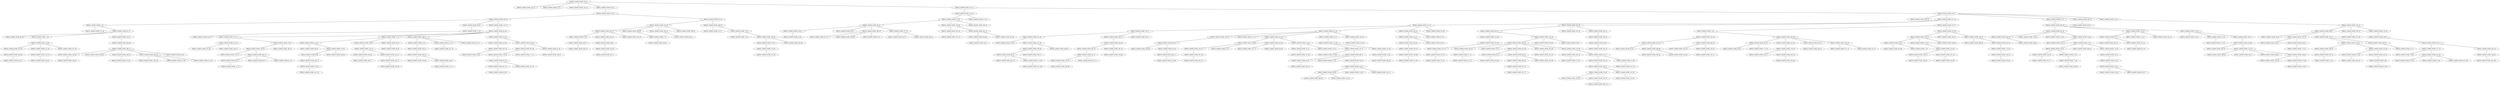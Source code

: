 graph ERDOS_GRAPH_DIJKSTRA{
ERDOS_GRAPH_NODE_228_0 -- ERDOS_GRAPH_NODE_182_9 [weight=15];
ERDOS_GRAPH_NODE_228_0 -- ERDOS_GRAPH_NODE_279_1 [weight=9];
ERDOS_GRAPH_NODE_228_0 -- ERDOS_GRAPH_NODE_156_19 [weight=19];
ERDOS_GRAPH_NODE_228_0 -- ERDOS_GRAPH_NODE_345_11 [weight=12];
ERDOS_GRAPH_NODE_228_0 -- ERDOS_GRAPH_NODE_413_14 [weight=3];
ERDOS_GRAPH_NODE_345_11 -- ERDOS_GRAPH_NODE_248_22 [weight=4];
ERDOS_GRAPH_NODE_413_14 -- ERDOS_GRAPH_NODE_119_33 [weight=5];
ERDOS_GRAPH_NODE_413_14 -- ERDOS_GRAPH_NODE_312_17 [weight=4];
ERDOS_GRAPH_NODE_312_17 -- ERDOS_GRAPH_NODE_346_25 [weight=15];
ERDOS_GRAPH_NODE_312_17 -- ERDOS_GRAPH_NODE_111_23 [weight=15];
ERDOS_GRAPH_NODE_312_17 -- ERDOS_GRAPH_NODE_32_22 [weight=7];
ERDOS_GRAPH_NODE_312_17 -- ERDOS_GRAPH_NODE_288_29 [weight=7];
ERDOS_GRAPH_NODE_312_17 -- ERDOS_GRAPH_NODE_57_29 [weight=7];
ERDOS_GRAPH_NODE_248_22 -- ERDOS_GRAPH_NODE_295_26 [weight=7];
ERDOS_GRAPH_NODE_248_22 -- ERDOS_GRAPH_NODE_447_34 [weight=4];
ERDOS_GRAPH_NODE_32_22 -- ERDOS_GRAPH_NODE_406_34 [weight=15];
ERDOS_GRAPH_NODE_111_23 -- ERDOS_GRAPH_NODE_211_25 [weight=4];
ERDOS_GRAPH_NODE_111_23 -- ERDOS_GRAPH_NODE_350_28 [weight=7];
ERDOS_GRAPH_NODE_111_23 -- ERDOS_GRAPH_NODE_215_27 [weight=8];
ERDOS_GRAPH_NODE_211_25 -- ERDOS_GRAPH_NODE_138_37 [weight=5];
ERDOS_GRAPH_NODE_211_25 -- ERDOS_GRAPH_NODE_323_28 [weight=7];
ERDOS_GRAPH_NODE_211_25 -- ERDOS_GRAPH_NODE_283_41 [weight=4];
ERDOS_GRAPH_NODE_211_25 -- ERDOS_GRAPH_NODE_335_30 [weight=12];
ERDOS_GRAPH_NODE_295_26 -- ERDOS_GRAPH_NODE_1_34 [weight=1];
ERDOS_GRAPH_NODE_295_26 -- ERDOS_GRAPH_NODE_48_32 [weight=11];
ERDOS_GRAPH_NODE_295_26 -- ERDOS_GRAPH_NODE_137_31 [weight=12];
ERDOS_GRAPH_NODE_215_27 -- ERDOS_GRAPH_NODE_3_39 [weight=8];
ERDOS_GRAPH_NODE_215_27 -- ERDOS_GRAPH_NODE_422_36 [weight=4];
ERDOS_GRAPH_NODE_323_28 -- ERDOS_GRAPH_NODE_238_43 [weight=6];
ERDOS_GRAPH_NODE_323_28 -- ERDOS_GRAPH_NODE_327_37 [weight=7];
ERDOS_GRAPH_NODE_323_28 -- ERDOS_GRAPH_NODE_431_44 [weight=14];
ERDOS_GRAPH_NODE_323_28 -- ERDOS_GRAPH_NODE_54_31 [weight=16];
ERDOS_GRAPH_NODE_323_28 -- ERDOS_GRAPH_NODE_162_30 [weight=19];
ERDOS_GRAPH_NODE_350_28 -- ERDOS_GRAPH_NODE_358_37 [weight=7];
ERDOS_GRAPH_NODE_350_28 -- ERDOS_GRAPH_NODE_193_33 [weight=6];
ERDOS_GRAPH_NODE_350_28 -- ERDOS_GRAPH_NODE_442_42 [weight=4];
ERDOS_GRAPH_NODE_288_29 -- ERDOS_GRAPH_NODE_382_47 [weight=17];
ERDOS_GRAPH_NODE_57_29 -- ERDOS_GRAPH_NODE_178_31 [weight=6];
ERDOS_GRAPH_NODE_162_30 -- ERDOS_GRAPH_NODE_222_44 [weight=15];
ERDOS_GRAPH_NODE_137_31 -- ERDOS_GRAPH_NODE_64_36 [weight=2];
ERDOS_GRAPH_NODE_178_31 -- ERDOS_GRAPH_NODE_408_37 [weight=6];
ERDOS_GRAPH_NODE_178_31 -- ERDOS_GRAPH_NODE_196_35 [weight=3];
ERDOS_GRAPH_NODE_178_31 -- ERDOS_GRAPH_NODE_135_48 [weight=10];
ERDOS_GRAPH_NODE_54_31 -- ERDOS_GRAPH_NODE_315_36 [weight=7];
ERDOS_GRAPH_NODE_48_32 -- ERDOS_GRAPH_NODE_13_39 [weight=14];
ERDOS_GRAPH_NODE_119_33 -- ERDOS_GRAPH_NODE_152_35 [weight=3];
ERDOS_GRAPH_NODE_119_33 -- ERDOS_GRAPH_NODE_217_45 [weight=2];
ERDOS_GRAPH_NODE_1_34 -- ERDOS_GRAPH_NODE_131_46 [weight=18];
ERDOS_GRAPH_NODE_1_34 -- ERDOS_GRAPH_NODE_45_37 [weight=10];
ERDOS_GRAPH_NODE_406_34 -- ERDOS_GRAPH_NODE_66_38 [weight=12];
ERDOS_GRAPH_NODE_406_34 -- ERDOS_GRAPH_NODE_218_35 [weight=4];
ERDOS_GRAPH_NODE_406_34 -- ERDOS_GRAPH_NODE_114_45 [weight=17];
ERDOS_GRAPH_NODE_447_34 -- ERDOS_GRAPH_NODE_416_50 [weight=9];
ERDOS_GRAPH_NODE_447_34 -- ERDOS_GRAPH_NODE_398_49 [weight=14];
ERDOS_GRAPH_NODE_152_35 -- ERDOS_GRAPH_NODE_86_42 [weight=11];
ERDOS_GRAPH_NODE_152_35 -- ERDOS_GRAPH_NODE_146_46 [weight=9];
ERDOS_GRAPH_NODE_152_35 -- ERDOS_GRAPH_NODE_364_47 [weight=3];
ERDOS_GRAPH_NODE_196_35 -- ERDOS_GRAPH_NODE_267_46 [weight=12];
ERDOS_GRAPH_NODE_218_35 -- ERDOS_GRAPH_NODE_91_51 [weight=4];
ERDOS_GRAPH_NODE_218_35 -- ERDOS_GRAPH_NODE_172_53 [weight=14];
ERDOS_GRAPH_NODE_218_35 -- ERDOS_GRAPH_NODE_262_52 [weight=15];
ERDOS_GRAPH_NODE_315_36 -- ERDOS_GRAPH_NODE_197_47 [weight=6];
ERDOS_GRAPH_NODE_315_36 -- ERDOS_GRAPH_NODE_375_39 [weight=8];
ERDOS_GRAPH_NODE_422_36 -- ERDOS_GRAPH_NODE_216_52 [weight=1];
ERDOS_GRAPH_NODE_422_36 -- ERDOS_GRAPH_NODE_294_52 [weight=19];
ERDOS_GRAPH_NODE_422_36 -- ERDOS_GRAPH_NODE_230_39 [weight=18];
ERDOS_GRAPH_NODE_64_36 -- ERDOS_GRAPH_NODE_321_47 [weight=2];
ERDOS_GRAPH_NODE_64_36 -- ERDOS_GRAPH_NODE_72_37 [weight=5];
ERDOS_GRAPH_NODE_64_36 -- ERDOS_GRAPH_NODE_180_47 [weight=4];
ERDOS_GRAPH_NODE_64_36 -- ERDOS_GRAPH_NODE_76_39 [weight=11];
ERDOS_GRAPH_NODE_138_37 -- ERDOS_GRAPH_NODE_252_49 [weight=2];
ERDOS_GRAPH_NODE_138_37 -- ERDOS_GRAPH_NODE_336_55 [weight=7];
ERDOS_GRAPH_NODE_138_37 -- ERDOS_GRAPH_NODE_50_51 [weight=8];
ERDOS_GRAPH_NODE_358_37 -- ERDOS_GRAPH_NODE_220_49 [weight=17];
ERDOS_GRAPH_NODE_358_37 -- ERDOS_GRAPH_NODE_140_38 [weight=7];
ERDOS_GRAPH_NODE_408_37 -- ERDOS_GRAPH_NODE_38_49 [weight=6];
ERDOS_GRAPH_NODE_408_37 -- ERDOS_GRAPH_NODE_161_45 [weight=6];
ERDOS_GRAPH_NODE_408_37 -- ERDOS_GRAPH_NODE_164_51 [weight=19];
ERDOS_GRAPH_NODE_45_37 -- ERDOS_GRAPH_NODE_95_48 [weight=4];
ERDOS_GRAPH_NODE_45_37 -- ERDOS_GRAPH_NODE_7_40 [weight=2];
ERDOS_GRAPH_NODE_45_37 -- ERDOS_GRAPH_NODE_233_51 [weight=18];
ERDOS_GRAPH_NODE_72_37 -- ERDOS_GRAPH_NODE_132_43 [weight=2];
ERDOS_GRAPH_NODE_72_37 -- ERDOS_GRAPH_NODE_184_49 [weight=5];
ERDOS_GRAPH_NODE_72_37 -- ERDOS_GRAPH_NODE_26_53 [weight=15];
ERDOS_GRAPH_NODE_140_38 -- ERDOS_GRAPH_NODE_383_43 [weight=5];
ERDOS_GRAPH_NODE_140_38 -- ERDOS_GRAPH_NODE_418_44 [weight=15];
ERDOS_GRAPH_NODE_140_38 -- ERDOS_GRAPH_NODE_83_43 [weight=10];
ERDOS_GRAPH_NODE_66_38 -- ERDOS_GRAPH_NODE_348_50 [weight=13];
ERDOS_GRAPH_NODE_66_38 -- ERDOS_GRAPH_NODE_118_44 [weight=7];
ERDOS_GRAPH_NODE_66_38 -- ERDOS_GRAPH_NODE_324_41 [weight=13];
ERDOS_GRAPH_NODE_66_38 -- ERDOS_GRAPH_NODE_318_42 [weight=15];
ERDOS_GRAPH_NODE_13_39 -- ERDOS_GRAPH_NODE_56_49 [weight=1];
ERDOS_GRAPH_NODE_230_39 -- ERDOS_GRAPH_NODE_409_48 [weight=7];
ERDOS_GRAPH_NODE_230_39 -- ERDOS_GRAPH_NODE_435_45 [weight=7];
ERDOS_GRAPH_NODE_3_39 -- ERDOS_GRAPH_NODE_183_40 [weight=19];
ERDOS_GRAPH_NODE_3_39 -- ERDOS_GRAPH_NODE_394_46 [weight=1];
ERDOS_GRAPH_NODE_375_39 -- ERDOS_GRAPH_NODE_51_56 [weight=15];
ERDOS_GRAPH_NODE_76_39 -- ERDOS_GRAPH_NODE_229_48 [weight=18];
ERDOS_GRAPH_NODE_76_39 -- ERDOS_GRAPH_NODE_105_45 [weight=2];
ERDOS_GRAPH_NODE_183_40 -- ERDOS_GRAPH_NODE_367_53 [weight=6];
ERDOS_GRAPH_NODE_183_40 -- ERDOS_GRAPH_NODE_344_53 [weight=19];
ERDOS_GRAPH_NODE_7_40 -- ERDOS_GRAPH_NODE_70_46 [weight=13];
ERDOS_GRAPH_NODE_283_41 -- ERDOS_GRAPH_NODE_415_51 [weight=10];
ERDOS_GRAPH_NODE_283_41 -- ERDOS_GRAPH_NODE_87_42 [weight=1];
ERDOS_GRAPH_NODE_318_42 -- ERDOS_GRAPH_NODE_234_55 [weight=16];
ERDOS_GRAPH_NODE_318_42 -- ERDOS_GRAPH_NODE_21_47 [weight=2];
ERDOS_GRAPH_NODE_442_42 -- ERDOS_GRAPH_NODE_198_54 [weight=6];
ERDOS_GRAPH_NODE_86_42 -- ERDOS_GRAPH_NODE_103_61 [weight=7];
ERDOS_GRAPH_NODE_86_42 -- ERDOS_GRAPH_NODE_59_51 [weight=19];
ERDOS_GRAPH_NODE_86_42 -- ERDOS_GRAPH_NODE_360_59 [weight=11];
ERDOS_GRAPH_NODE_86_42 -- ERDOS_GRAPH_NODE_227_53 [weight=5];
ERDOS_GRAPH_NODE_132_43 -- ERDOS_GRAPH_NODE_98_44 [weight=16];
ERDOS_GRAPH_NODE_132_43 -- ERDOS_GRAPH_NODE_278_61 [weight=4];
ERDOS_GRAPH_NODE_238_43 -- ERDOS_GRAPH_NODE_289_52 [weight=3];
ERDOS_GRAPH_NODE_383_43 -- ERDOS_GRAPH_NODE_292_61 [weight=9];
ERDOS_GRAPH_NODE_383_43 -- ERDOS_GRAPH_NODE_35_52 [weight=12];
ERDOS_GRAPH_NODE_383_43 -- ERDOS_GRAPH_NODE_443_49 [weight=12];
ERDOS_GRAPH_NODE_383_43 -- ERDOS_GRAPH_NODE_387_60 [weight=7];
ERDOS_GRAPH_NODE_383_43 -- ERDOS_GRAPH_NODE_213_59 [weight=17];
ERDOS_GRAPH_NODE_431_44 -- ERDOS_GRAPH_NODE_236_46 [weight=19];
ERDOS_GRAPH_NODE_431_44 -- ERDOS_GRAPH_NODE_359_59 [weight=18];
ERDOS_GRAPH_NODE_431_44 -- ERDOS_GRAPH_NODE_120_47 [weight=12];
ERDOS_GRAPH_NODE_105_45 -- ERDOS_GRAPH_NODE_305_46 [weight=18];
ERDOS_GRAPH_NODE_105_45 -- ERDOS_GRAPH_NODE_81_49 [weight=11];
ERDOS_GRAPH_NODE_114_45 -- ERDOS_GRAPH_NODE_245_47 [weight=16];
ERDOS_GRAPH_NODE_114_45 -- ERDOS_GRAPH_NODE_14_49 [weight=2];
ERDOS_GRAPH_NODE_114_45 -- ERDOS_GRAPH_NODE_199_47 [weight=5];
ERDOS_GRAPH_NODE_161_45 -- ERDOS_GRAPH_NODE_347_61 [weight=1];
ERDOS_GRAPH_NODE_161_45 -- ERDOS_GRAPH_NODE_424_51 [weight=12];
ERDOS_GRAPH_NODE_435_45 -- ERDOS_GRAPH_NODE_115_59 [weight=15];
ERDOS_GRAPH_NODE_146_46 -- ERDOS_GRAPH_NODE_391_64 [weight=13];
ERDOS_GRAPH_NODE_146_46 -- ERDOS_GRAPH_NODE_362_52 [weight=12];
ERDOS_GRAPH_NODE_236_46 -- ERDOS_GRAPH_NODE_320_52 [weight=3];
ERDOS_GRAPH_NODE_236_46 -- ERDOS_GRAPH_NODE_37_57 [weight=9];
ERDOS_GRAPH_NODE_305_46 -- ERDOS_GRAPH_NODE_176_56 [weight=3];
ERDOS_GRAPH_NODE_305_46 -- ERDOS_GRAPH_NODE_177_57 [weight=14];
ERDOS_GRAPH_NODE_394_46 -- ERDOS_GRAPH_NODE_281_50 [weight=12];
ERDOS_GRAPH_NODE_394_46 -- ERDOS_GRAPH_NODE_224_50 [weight=12];
ERDOS_GRAPH_NODE_394_46 -- ERDOS_GRAPH_NODE_429_55 [weight=16];
ERDOS_GRAPH_NODE_394_46 -- ERDOS_GRAPH_NODE_256_58 [weight=7];
ERDOS_GRAPH_NODE_70_46 -- ERDOS_GRAPH_NODE_423_59 [weight=11];
ERDOS_GRAPH_NODE_70_46 -- ERDOS_GRAPH_NODE_221_65 [weight=5];
ERDOS_GRAPH_NODE_70_46 -- ERDOS_GRAPH_NODE_331_50 [weight=2];
ERDOS_GRAPH_NODE_120_47 -- ERDOS_GRAPH_NODE_33_52 [weight=12];
ERDOS_GRAPH_NODE_120_47 -- ERDOS_GRAPH_NODE_116_52 [weight=4];
ERDOS_GRAPH_NODE_180_47 -- ERDOS_GRAPH_NODE_74_51 [weight=15];
ERDOS_GRAPH_NODE_180_47 -- ERDOS_GRAPH_NODE_417_61 [weight=7];
ERDOS_GRAPH_NODE_180_47 -- ERDOS_GRAPH_NODE_407_52 [weight=2];
ERDOS_GRAPH_NODE_197_47 -- ERDOS_GRAPH_NODE_378_64 [weight=6];
ERDOS_GRAPH_NODE_197_47 -- ERDOS_GRAPH_NODE_88_51 [weight=13];
ERDOS_GRAPH_NODE_199_47 -- ERDOS_GRAPH_NODE_314_48 [weight=16];
ERDOS_GRAPH_NODE_21_47 -- ERDOS_GRAPH_NODE_353_61 [weight=2];
ERDOS_GRAPH_NODE_21_47 -- ERDOS_GRAPH_NODE_366_63 [weight=5];
ERDOS_GRAPH_NODE_21_47 -- ERDOS_GRAPH_NODE_113_55 [weight=4];
ERDOS_GRAPH_NODE_321_47 -- ERDOS_GRAPH_NODE_275_59 [weight=12];
ERDOS_GRAPH_NODE_321_47 -- ERDOS_GRAPH_NODE_16_50 [weight=7];
ERDOS_GRAPH_NODE_135_48 -- ERDOS_GRAPH_NODE_246_61 [weight=16];
ERDOS_GRAPH_NODE_229_48 -- ERDOS_GRAPH_NODE_381_64 [weight=12];
ERDOS_GRAPH_NODE_314_48 -- ERDOS_GRAPH_NODE_389_50 [weight=15];
ERDOS_GRAPH_NODE_314_48 -- ERDOS_GRAPH_NODE_153_52 [weight=12];
ERDOS_GRAPH_NODE_14_49 -- ERDOS_GRAPH_NODE_117_58 [weight=8];
ERDOS_GRAPH_NODE_184_49 -- ERDOS_GRAPH_NODE_141_54 [weight=15];
ERDOS_GRAPH_NODE_220_49 -- ERDOS_GRAPH_NODE_223_66 [weight=17];
ERDOS_GRAPH_NODE_252_49 -- ERDOS_GRAPH_NODE_126_58 [weight=13];
ERDOS_GRAPH_NODE_252_49 -- ERDOS_GRAPH_NODE_427_50 [weight=11];
ERDOS_GRAPH_NODE_398_49 -- ERDOS_GRAPH_NODE_212_57 [weight=15];
ERDOS_GRAPH_NODE_398_49 -- ERDOS_GRAPH_NODE_75_67 [weight=3];
ERDOS_GRAPH_NODE_443_49 -- ERDOS_GRAPH_NODE_85_52 [weight=10];
ERDOS_GRAPH_NODE_443_49 -- ERDOS_GRAPH_NODE_68_50 [weight=17];
ERDOS_GRAPH_NODE_81_49 -- ERDOS_GRAPH_NODE_349_57 [weight=13];
ERDOS_GRAPH_NODE_16_50 -- ERDOS_GRAPH_NODE_149_62 [weight=7];
ERDOS_GRAPH_NODE_16_50 -- ERDOS_GRAPH_NODE_106_53 [weight=16];
ERDOS_GRAPH_NODE_224_50 -- ERDOS_GRAPH_NODE_276_58 [weight=5];
ERDOS_GRAPH_NODE_281_50 -- ERDOS_GRAPH_NODE_94_63 [weight=15];
ERDOS_GRAPH_NODE_281_50 -- ERDOS_GRAPH_NODE_175_59 [weight=12];
ERDOS_GRAPH_NODE_348_50 -- ERDOS_GRAPH_NODE_268_65 [weight=6];
ERDOS_GRAPH_NODE_416_50 -- ERDOS_GRAPH_NODE_354_57 [weight=9];
ERDOS_GRAPH_NODE_416_50 -- ERDOS_GRAPH_NODE_399_69 [weight=18];
ERDOS_GRAPH_NODE_416_50 -- ERDOS_GRAPH_NODE_160_52 [weight=18];
ERDOS_GRAPH_NODE_416_50 -- ERDOS_GRAPH_NODE_369_60 [weight=14];
ERDOS_GRAPH_NODE_427_50 -- ERDOS_GRAPH_NODE_206_66 [weight=16];
ERDOS_GRAPH_NODE_427_50 -- ERDOS_GRAPH_NODE_368_63 [weight=2];
ERDOS_GRAPH_NODE_68_50 -- ERDOS_GRAPH_NODE_380_56 [weight=15];
ERDOS_GRAPH_NODE_68_50 -- ERDOS_GRAPH_NODE_291_68 [weight=2];
ERDOS_GRAPH_NODE_164_51 -- ERDOS_GRAPH_NODE_133_61 [weight=2];
ERDOS_GRAPH_NODE_164_51 -- ERDOS_GRAPH_NODE_269_61 [weight=4];
ERDOS_GRAPH_NODE_233_51 -- ERDOS_GRAPH_NODE_438_66 [weight=6];
ERDOS_GRAPH_NODE_415_51 -- ERDOS_GRAPH_NODE_265_65 [weight=16];
ERDOS_GRAPH_NODE_415_51 -- ERDOS_GRAPH_NODE_34_54 [weight=15];
ERDOS_GRAPH_NODE_424_51 -- ERDOS_GRAPH_NODE_173_52 [weight=14];
ERDOS_GRAPH_NODE_74_51 -- ERDOS_GRAPH_NODE_403_52 [weight=18];
ERDOS_GRAPH_NODE_88_51 -- ERDOS_GRAPH_NODE_20_67 [weight=11];
ERDOS_GRAPH_NODE_88_51 -- ERDOS_GRAPH_NODE_127_61 [weight=15];
ERDOS_GRAPH_NODE_88_51 -- ERDOS_GRAPH_NODE_330_55 [weight=18];
ERDOS_GRAPH_NODE_91_51 -- ERDOS_GRAPH_NODE_356_53 [weight=17];
ERDOS_GRAPH_NODE_91_51 -- ERDOS_GRAPH_NODE_241_63 [weight=9];
ERDOS_GRAPH_NODE_153_52 -- ERDOS_GRAPH_NODE_286_62 [weight=15];
ERDOS_GRAPH_NODE_153_52 -- ERDOS_GRAPH_NODE_58_57 [weight=15];
ERDOS_GRAPH_NODE_153_52 -- ERDOS_GRAPH_NODE_448_61 [weight=14];
ERDOS_GRAPH_NODE_153_52 -- ERDOS_GRAPH_NODE_209_67 [weight=7];
ERDOS_GRAPH_NODE_160_52 -- ERDOS_GRAPH_NODE_89_63 [weight=10];
ERDOS_GRAPH_NODE_216_52 -- ERDOS_GRAPH_NODE_30_63 [weight=5];
ERDOS_GRAPH_NODE_216_52 -- ERDOS_GRAPH_NODE_214_62 [weight=10];
ERDOS_GRAPH_NODE_216_52 -- ERDOS_GRAPH_NODE_258_62 [weight=14];
ERDOS_GRAPH_NODE_289_52 -- ERDOS_GRAPH_NODE_434_68 [weight=8];
ERDOS_GRAPH_NODE_289_52 -- ERDOS_GRAPH_NODE_93_63 [weight=17];
ERDOS_GRAPH_NODE_320_52 -- ERDOS_GRAPH_NODE_307_56 [weight=19];
ERDOS_GRAPH_NODE_33_52 -- ERDOS_GRAPH_NODE_237_69 [weight=4];
ERDOS_GRAPH_NODE_362_52 -- ERDOS_GRAPH_NODE_384_60 [weight=18];
ERDOS_GRAPH_NODE_362_52 -- ERDOS_GRAPH_NODE_441_62 [weight=11];
ERDOS_GRAPH_NODE_403_52 -- ERDOS_GRAPH_NODE_108_54 [weight=10];
ERDOS_GRAPH_NODE_85_52 -- ERDOS_GRAPH_NODE_226_66 [weight=6];
ERDOS_GRAPH_NODE_227_53 -- ERDOS_GRAPH_NODE_62_67 [weight=2];
ERDOS_GRAPH_NODE_227_53 -- ERDOS_GRAPH_NODE_304_65 [weight=3];
ERDOS_GRAPH_NODE_26_53 -- ERDOS_GRAPH_NODE_69_60 [weight=13];
ERDOS_GRAPH_NODE_344_53 -- ERDOS_GRAPH_NODE_264_59 [weight=4];
ERDOS_GRAPH_NODE_344_53 -- ERDOS_GRAPH_NODE_328_55 [weight=13];
ERDOS_GRAPH_NODE_367_53 -- ERDOS_GRAPH_NODE_90_59 [weight=13];
ERDOS_GRAPH_NODE_367_53 -- ERDOS_GRAPH_NODE_400_66 [weight=16];
ERDOS_GRAPH_NODE_108_54 -- ERDOS_GRAPH_NODE_195_66 [weight=14];
ERDOS_GRAPH_NODE_108_54 -- ERDOS_GRAPH_NODE_49_69 [weight=7];
ERDOS_GRAPH_NODE_141_54 -- ERDOS_GRAPH_NODE_332_63 [weight=11];
ERDOS_GRAPH_NODE_141_54 -- ERDOS_GRAPH_NODE_104_57 [weight=11];
ERDOS_GRAPH_NODE_198_54 -- ERDOS_GRAPH_NODE_63_65 [weight=4];
ERDOS_GRAPH_NODE_113_55 -- ERDOS_GRAPH_NODE_19_57 [weight=18];
ERDOS_GRAPH_NODE_328_55 -- ERDOS_GRAPH_NODE_147_57 [weight=17];
ERDOS_GRAPH_NODE_330_55 -- ERDOS_GRAPH_NODE_244_67 [weight=6];
ERDOS_GRAPH_NODE_336_55 -- ERDOS_GRAPH_NODE_100_68 [weight=19];
ERDOS_GRAPH_NODE_429_55 -- ERDOS_GRAPH_NODE_239_57 [weight=18];
ERDOS_GRAPH_NODE_176_56 -- ERDOS_GRAPH_NODE_42_58 [weight=11];
ERDOS_GRAPH_NODE_307_56 -- ERDOS_GRAPH_NODE_302_72 [weight=12];
ERDOS_GRAPH_NODE_380_56 -- ERDOS_GRAPH_NODE_254_70 [weight=1];
ERDOS_GRAPH_NODE_51_56 -- ERDOS_GRAPH_NODE_298_60 [weight=5];
ERDOS_GRAPH_NODE_104_57 -- ERDOS_GRAPH_NODE_166_71 [weight=12];
ERDOS_GRAPH_NODE_19_57 -- ERDOS_GRAPH_NODE_92_65 [weight=4];
ERDOS_GRAPH_NODE_354_57 -- ERDOS_GRAPH_NODE_67_69 [weight=10];
ERDOS_GRAPH_NODE_354_57 -- ERDOS_GRAPH_NODE_186_61 [weight=9];
ERDOS_GRAPH_NODE_354_57 -- ERDOS_GRAPH_NODE_200_59 [weight=10];
ERDOS_GRAPH_NODE_256_58 -- ERDOS_GRAPH_NODE_371_76 [weight=14];
ERDOS_GRAPH_NODE_256_58 -- ERDOS_GRAPH_NODE_65_70 [weight=16];
ERDOS_GRAPH_NODE_276_58 -- ERDOS_GRAPH_NODE_151_67 [weight=7];
ERDOS_GRAPH_NODE_276_58 -- ERDOS_GRAPH_NODE_419_76 [weight=12];
ERDOS_GRAPH_NODE_42_58 -- ERDOS_GRAPH_NODE_401_70 [weight=16];
ERDOS_GRAPH_NODE_42_58 -- ERDOS_GRAPH_NODE_207_76 [weight=4];
ERDOS_GRAPH_NODE_115_59 -- ERDOS_GRAPH_NODE_154_76 [weight=4];
ERDOS_GRAPH_NODE_213_59 -- ERDOS_GRAPH_NODE_259_78 [weight=4];
ERDOS_GRAPH_NODE_213_59 -- ERDOS_GRAPH_NODE_273_77 [weight=7];
ERDOS_GRAPH_NODE_275_59 -- ERDOS_GRAPH_NODE_322_64 [weight=9];
ERDOS_GRAPH_NODE_275_59 -- ERDOS_GRAPH_NODE_296_75 [weight=18];
ERDOS_GRAPH_NODE_359_59 -- ERDOS_GRAPH_NODE_167_74 [weight=5];
ERDOS_GRAPH_NODE_359_59 -- ERDOS_GRAPH_NODE_446_62 [weight=18];
ERDOS_GRAPH_NODE_360_59 -- ERDOS_GRAPH_NODE_82_76 [weight=2];
ERDOS_GRAPH_NODE_360_59 -- ERDOS_GRAPH_NODE_284_68 [weight=10];
ERDOS_GRAPH_NODE_360_59 -- ERDOS_GRAPH_NODE_6_67 [weight=18];
ERDOS_GRAPH_NODE_423_59 -- ERDOS_GRAPH_NODE_390_60 [weight=6];
ERDOS_GRAPH_NODE_384_60 -- ERDOS_GRAPH_NODE_78_67 [weight=18];
ERDOS_GRAPH_NODE_387_60 -- ERDOS_GRAPH_NODE_235_76 [weight=8];
ERDOS_GRAPH_NODE_390_60 -- ERDOS_GRAPH_NODE_340_67 [weight=5];
ERDOS_GRAPH_NODE_103_61 -- ERDOS_GRAPH_NODE_44_62 [weight=10];
ERDOS_GRAPH_NODE_133_61 -- ERDOS_GRAPH_NODE_388_64 [weight=7];
ERDOS_GRAPH_NODE_133_61 -- ERDOS_GRAPH_NODE_242_66 [weight=10];
ERDOS_GRAPH_NODE_186_61 -- ERDOS_GRAPH_NODE_29_65 [weight=6];
ERDOS_GRAPH_NODE_246_61 -- ERDOS_GRAPH_NODE_333_71 [weight=6];
ERDOS_GRAPH_NODE_269_61 -- ERDOS_GRAPH_NODE_53_75 [weight=3];
ERDOS_GRAPH_NODE_278_61 -- ERDOS_GRAPH_NODE_9_66 [weight=2];
ERDOS_GRAPH_NODE_278_61 -- ERDOS_GRAPH_NODE_334_65 [weight=16];
ERDOS_GRAPH_NODE_292_61 -- ERDOS_GRAPH_NODE_17_72 [weight=1];
ERDOS_GRAPH_NODE_353_61 -- ERDOS_GRAPH_NODE_139_76 [weight=14];
ERDOS_GRAPH_NODE_353_61 -- ERDOS_GRAPH_NODE_31_67 [weight=14];
ERDOS_GRAPH_NODE_417_61 -- ERDOS_GRAPH_NODE_355_76 [weight=12];
ERDOS_GRAPH_NODE_149_62 -- ERDOS_GRAPH_NODE_255_79 [weight=12];
ERDOS_GRAPH_NODE_149_62 -- ERDOS_GRAPH_NODE_440_70 [weight=11];
ERDOS_GRAPH_NODE_214_62 -- ERDOS_GRAPH_NODE_210_63 [weight=2];
ERDOS_GRAPH_NODE_210_63 -- ERDOS_GRAPH_NODE_128_74 [weight=1];
ERDOS_GRAPH_NODE_210_63 -- ERDOS_GRAPH_NODE_251_76 [weight=13];
ERDOS_GRAPH_NODE_241_63 -- ERDOS_GRAPH_NODE_301_67 [weight=1];
ERDOS_GRAPH_NODE_30_63 -- ERDOS_GRAPH_NODE_430_69 [weight=7];
ERDOS_GRAPH_NODE_30_63 -- ERDOS_GRAPH_NODE_2_79 [weight=17];
ERDOS_GRAPH_NODE_332_63 -- ERDOS_GRAPH_NODE_163_77 [weight=12];
ERDOS_GRAPH_NODE_93_63 -- ERDOS_GRAPH_NODE_363_71 [weight=5];
ERDOS_GRAPH_NODE_381_64 -- ERDOS_GRAPH_NODE_25_83 [weight=6];
ERDOS_GRAPH_NODE_388_64 -- ERDOS_GRAPH_NODE_168_79 [weight=17];
ERDOS_GRAPH_NODE_391_64 -- ERDOS_GRAPH_NODE_351_79 [weight=2];
ERDOS_GRAPH_NODE_221_65 -- ERDOS_GRAPH_NODE_179_79 [weight=2];
ERDOS_GRAPH_NODE_265_65 -- ERDOS_GRAPH_NODE_293_70 [weight=9];
ERDOS_GRAPH_NODE_29_65 -- ERDOS_GRAPH_NODE_203_67 [weight=1];
ERDOS_GRAPH_NODE_63_65 -- ERDOS_GRAPH_NODE_436_76 [weight=7];
ERDOS_GRAPH_NODE_92_65 -- ERDOS_GRAPH_NODE_143_67 [weight=9];
ERDOS_GRAPH_NODE_206_66 -- ERDOS_GRAPH_NODE_46_74 [weight=8];
ERDOS_GRAPH_NODE_206_66 -- ERDOS_GRAPH_NODE_190_71 [weight=9];
ERDOS_GRAPH_NODE_223_66 -- ERDOS_GRAPH_NODE_270_74 [weight=12];
ERDOS_GRAPH_NODE_242_66 -- ERDOS_GRAPH_NODE_271_82 [weight=2];
ERDOS_GRAPH_NODE_242_66 -- ERDOS_GRAPH_NODE_253_67 [weight=19];
ERDOS_GRAPH_NODE_400_66 -- ERDOS_GRAPH_NODE_306_81 [weight=13];
ERDOS_GRAPH_NODE_400_66 -- ERDOS_GRAPH_NODE_316_85 [weight=10];
ERDOS_GRAPH_NODE_438_66 -- ERDOS_GRAPH_NODE_396_72 [weight=19];
ERDOS_GRAPH_NODE_9_66 -- ERDOS_GRAPH_NODE_386_75 [weight=18];
ERDOS_GRAPH_NODE_143_67 -- ERDOS_GRAPH_NODE_325_86 [weight=17];
ERDOS_GRAPH_NODE_143_67 -- ERDOS_GRAPH_NODE_428_75 [weight=9];
ERDOS_GRAPH_NODE_20_67 -- ERDOS_GRAPH_NODE_136_74 [weight=6];
ERDOS_GRAPH_NODE_203_67 -- ERDOS_GRAPH_NODE_60_77 [weight=6];
ERDOS_GRAPH_NODE_209_67 -- ERDOS_GRAPH_NODE_187_80 [weight=5];
ERDOS_GRAPH_NODE_209_67 -- ERDOS_GRAPH_NODE_272_86 [weight=8];
ERDOS_GRAPH_NODE_244_67 -- ERDOS_GRAPH_NODE_290_85 [weight=15];
ERDOS_GRAPH_NODE_244_67 -- ERDOS_GRAPH_NODE_370_85 [weight=15];
ERDOS_GRAPH_NODE_244_67 -- ERDOS_GRAPH_NODE_144_73 [weight=5];
ERDOS_GRAPH_NODE_253_67 -- ERDOS_GRAPH_NODE_0_86 [weight=8];
ERDOS_GRAPH_NODE_31_67 -- ERDOS_GRAPH_NODE_77_84 [weight=16];
ERDOS_GRAPH_NODE_75_67 -- ERDOS_GRAPH_NODE_79_81 [weight=18];
ERDOS_GRAPH_NODE_75_67 -- ERDOS_GRAPH_NODE_204_85 [weight=2];
ERDOS_GRAPH_NODE_100_68 -- ERDOS_GRAPH_NODE_260_70 [weight=6];
ERDOS_GRAPH_NODE_100_68 -- ERDOS_GRAPH_NODE_393_79 [weight=9];
ERDOS_GRAPH_NODE_399_69 -- ERDOS_GRAPH_NODE_5_70 [weight=5];
ERDOS_GRAPH_NODE_49_69 -- ERDOS_GRAPH_NODE_47_76 [weight=17];
ERDOS_GRAPH_NODE_67_69 -- ERDOS_GRAPH_NODE_308_74 [weight=14];
ERDOS_GRAPH_NODE_254_70 -- ERDOS_GRAPH_NODE_412_72 [weight=14];
ERDOS_GRAPH_NODE_260_70 -- ERDOS_GRAPH_NODE_23_72 [weight=8];
ERDOS_GRAPH_NODE_293_70 -- ERDOS_GRAPH_NODE_130_88 [weight=12];
ERDOS_GRAPH_NODE_401_70 -- ERDOS_GRAPH_NODE_40_86 [weight=9];
ERDOS_GRAPH_NODE_440_70 -- ERDOS_GRAPH_NODE_365_71 [weight=17];
ERDOS_GRAPH_NODE_440_70 -- ERDOS_GRAPH_NODE_80_75 [weight=9];
ERDOS_GRAPH_NODE_440_70 -- ERDOS_GRAPH_NODE_61_74 [weight=15];
ERDOS_GRAPH_NODE_5_70 -- ERDOS_GRAPH_NODE_208_87 [weight=10];
ERDOS_GRAPH_NODE_166_71 -- ERDOS_GRAPH_NODE_165_88 [weight=19];
ERDOS_GRAPH_NODE_333_71 -- ERDOS_GRAPH_NODE_377_76 [weight=9];
ERDOS_GRAPH_NODE_333_71 -- ERDOS_GRAPH_NODE_205_76 [weight=8];
ERDOS_GRAPH_NODE_363_71 -- ERDOS_GRAPH_NODE_231_89 [weight=3];
ERDOS_GRAPH_NODE_365_71 -- ERDOS_GRAPH_NODE_12_79 [weight=18];
ERDOS_GRAPH_NODE_17_72 -- ERDOS_GRAPH_NODE_122_74 [weight=19];
ERDOS_GRAPH_NODE_23_72 -- ERDOS_GRAPH_NODE_107_83 [weight=10];
ERDOS_GRAPH_NODE_23_72 -- ERDOS_GRAPH_NODE_437_75 [weight=11];
ERDOS_GRAPH_NODE_396_72 -- ERDOS_GRAPH_NODE_158_81 [weight=5];
ERDOS_GRAPH_NODE_396_72 -- ERDOS_GRAPH_NODE_194_86 [weight=13];
ERDOS_GRAPH_NODE_396_72 -- ERDOS_GRAPH_NODE_240_81 [weight=5];
ERDOS_GRAPH_NODE_396_72 -- ERDOS_GRAPH_NODE_444_86 [weight=18];
ERDOS_GRAPH_NODE_396_72 -- ERDOS_GRAPH_NODE_43_91 [weight=8];
ERDOS_GRAPH_NODE_128_74 -- ERDOS_GRAPH_NODE_189_92 [weight=1];
ERDOS_GRAPH_NODE_270_74 -- ERDOS_GRAPH_NODE_123_79 [weight=1];
ERDOS_GRAPH_NODE_308_74 -- ERDOS_GRAPH_NODE_309_79 [weight=10];
ERDOS_GRAPH_NODE_46_74 -- ERDOS_GRAPH_NODE_425_79 [weight=16];
ERDOS_GRAPH_NODE_46_74 -- ERDOS_GRAPH_NODE_112_89 [weight=12];
ERDOS_GRAPH_NODE_386_75 -- ERDOS_GRAPH_NODE_379_84 [weight=11];
ERDOS_GRAPH_NODE_139_76 -- ERDOS_GRAPH_NODE_191_77 [weight=2];
ERDOS_GRAPH_NODE_154_76 -- ERDOS_GRAPH_NODE_426_95 [weight=8];
ERDOS_GRAPH_NODE_205_76 -- ERDOS_GRAPH_NODE_159_85 [weight=18];
ERDOS_GRAPH_NODE_251_76 -- ERDOS_GRAPH_NODE_319_88 [weight=11];
ERDOS_GRAPH_NODE_377_76 -- ERDOS_GRAPH_NODE_73_88 [weight=5];
ERDOS_GRAPH_NODE_377_76 -- ERDOS_GRAPH_NODE_311_92 [weight=10];
ERDOS_GRAPH_NODE_419_76 -- ERDOS_GRAPH_NODE_250_90 [weight=8];
ERDOS_GRAPH_NODE_273_77 -- ERDOS_GRAPH_NODE_329_78 [weight=2];
ERDOS_GRAPH_NODE_273_77 -- ERDOS_GRAPH_NODE_11_88 [weight=7];
ERDOS_GRAPH_NODE_259_78 -- ERDOS_GRAPH_NODE_277_97 [weight=12];
ERDOS_GRAPH_NODE_329_78 -- ERDOS_GRAPH_NODE_405_81 [weight=15];
ERDOS_GRAPH_NODE_123_79 -- ERDOS_GRAPH_NODE_101_83 [weight=8];
ERDOS_GRAPH_NODE_168_79 -- ERDOS_GRAPH_NODE_41_95 [weight=18];
ERDOS_GRAPH_NODE_179_79 -- ERDOS_GRAPH_NODE_338_81 [weight=3];
ERDOS_GRAPH_NODE_393_79 -- ERDOS_GRAPH_NODE_313_80 [weight=1];
ERDOS_GRAPH_NODE_158_81 -- ERDOS_GRAPH_NODE_185_93 [weight=17];
ERDOS_GRAPH_NODE_240_81 -- ERDOS_GRAPH_NODE_374_82 [weight=18];
ERDOS_GRAPH_NODE_405_81 -- ERDOS_GRAPH_NODE_10_88 [weight=13];
ERDOS_GRAPH_NODE_405_81 -- ERDOS_GRAPH_NODE_352_92 [weight=6];
ERDOS_GRAPH_NODE_271_82 -- ERDOS_GRAPH_NODE_385_92 [weight=13];
ERDOS_GRAPH_NODE_107_83 -- ERDOS_GRAPH_NODE_282_88 [weight=6];
ERDOS_GRAPH_NODE_379_84 -- ERDOS_GRAPH_NODE_145_101 [weight=15];
ERDOS_GRAPH_NODE_77_84 -- ERDOS_GRAPH_NODE_310_96 [weight=7];
ERDOS_GRAPH_NODE_159_85 -- ERDOS_GRAPH_NODE_342_103 [weight=18];
ERDOS_GRAPH_NODE_204_85 -- ERDOS_GRAPH_NODE_372_91 [weight=9];
ERDOS_GRAPH_NODE_204_85 -- ERDOS_GRAPH_NODE_285_94 [weight=2];
ERDOS_GRAPH_NODE_290_85 -- ERDOS_GRAPH_NODE_280_94 [weight=3];
ERDOS_GRAPH_NODE_290_85 -- ERDOS_GRAPH_NODE_155_92 [weight=3];
ERDOS_GRAPH_NODE_0_86 -- ERDOS_GRAPH_NODE_411_88 [weight=16];
ERDOS_GRAPH_NODE_272_86 -- ERDOS_GRAPH_NODE_219_91 [weight=14];
ERDOS_GRAPH_NODE_444_86 -- ERDOS_GRAPH_NODE_148_104 [weight=18];
ERDOS_GRAPH_NODE_444_86 -- ERDOS_GRAPH_NODE_157_99 [weight=3];
ERDOS_GRAPH_NODE_444_86 -- ERDOS_GRAPH_NODE_97_102 [weight=17];
ERDOS_GRAPH_NODE_10_88 -- ERDOS_GRAPH_NODE_24_106 [weight=4];
ERDOS_GRAPH_NODE_10_88 -- ERDOS_GRAPH_NODE_181_93 [weight=13];
ERDOS_GRAPH_NODE_11_88 -- ERDOS_GRAPH_NODE_125_105 [weight=13];
ERDOS_GRAPH_NODE_130_88 -- ERDOS_GRAPH_NODE_121_93 [weight=16];
ERDOS_GRAPH_NODE_112_89 -- ERDOS_GRAPH_NODE_397_108 [weight=6];
ERDOS_GRAPH_NODE_372_91 -- ERDOS_GRAPH_NODE_373_92 [weight=4];
ERDOS_GRAPH_NODE_311_92 -- ERDOS_GRAPH_NODE_27_103 [weight=18];
ERDOS_GRAPH_NODE_311_92 -- ERDOS_GRAPH_NODE_15_93 [weight=16];
ERDOS_GRAPH_NODE_311_92 -- ERDOS_GRAPH_NODE_445_103 [weight=6];
ERDOS_GRAPH_NODE_352_92 -- ERDOS_GRAPH_NODE_225_96 [weight=16];
ERDOS_GRAPH_NODE_373_92 -- ERDOS_GRAPH_NODE_337_99 [weight=18];
ERDOS_GRAPH_NODE_181_93 -- ERDOS_GRAPH_NODE_188_110 [weight=1];
}
